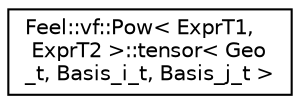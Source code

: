 digraph "Graphical Class Hierarchy"
{
 // LATEX_PDF_SIZE
  edge [fontname="Helvetica",fontsize="10",labelfontname="Helvetica",labelfontsize="10"];
  node [fontname="Helvetica",fontsize="10",shape=record];
  rankdir="LR";
  Node0 [label="Feel::vf::Pow\< ExprT1,\l ExprT2 \>::tensor\< Geo\l_t, Basis_i_t, Basis_j_t \>",height=0.2,width=0.4,color="black", fillcolor="white", style="filled",URL="$structFeel_1_1vf_1_1Pow_1_1tensor.html",tooltip=" "];
}
